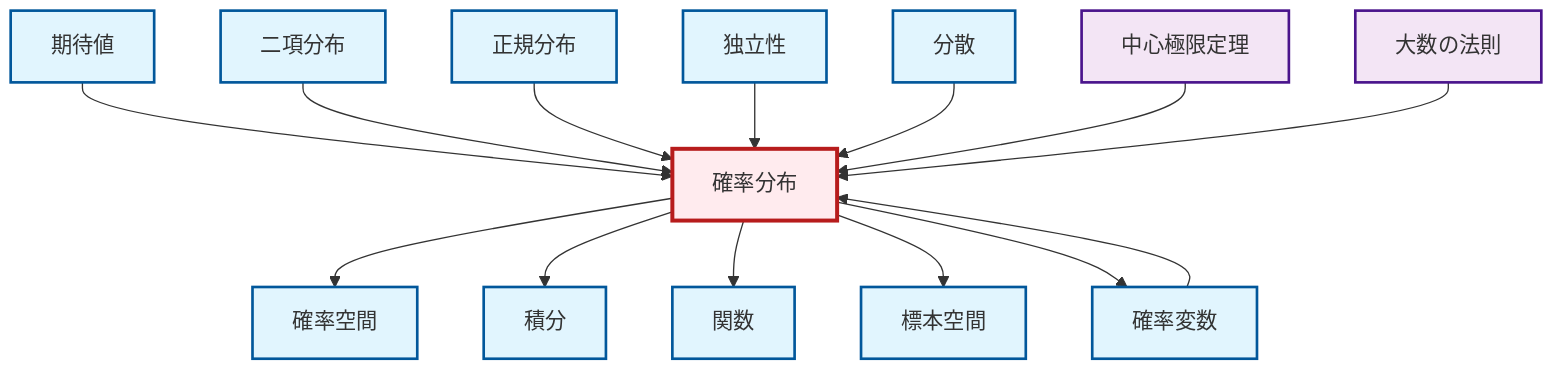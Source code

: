 graph TD
    classDef definition fill:#e1f5fe,stroke:#01579b,stroke-width:2px
    classDef theorem fill:#f3e5f5,stroke:#4a148c,stroke-width:2px
    classDef axiom fill:#fff3e0,stroke:#e65100,stroke-width:2px
    classDef example fill:#e8f5e9,stroke:#1b5e20,stroke-width:2px
    classDef current fill:#ffebee,stroke:#b71c1c,stroke-width:3px
    def-integral["積分"]:::definition
    def-sample-space["標本空間"]:::definition
    def-expectation["期待値"]:::definition
    def-independence["独立性"]:::definition
    def-binomial-distribution["二項分布"]:::definition
    def-random-variable["確率変数"]:::definition
    def-normal-distribution["正規分布"]:::definition
    thm-central-limit["中心極限定理"]:::theorem
    thm-law-of-large-numbers["大数の法則"]:::theorem
    def-variance["分散"]:::definition
    def-function["関数"]:::definition
    def-probability-space["確率空間"]:::definition
    def-probability-distribution["確率分布"]:::definition
    def-probability-distribution --> def-probability-space
    def-random-variable --> def-probability-distribution
    def-expectation --> def-probability-distribution
    def-binomial-distribution --> def-probability-distribution
    def-normal-distribution --> def-probability-distribution
    def-independence --> def-probability-distribution
    def-probability-distribution --> def-integral
    def-probability-distribution --> def-function
    def-probability-distribution --> def-sample-space
    def-probability-distribution --> def-random-variable
    def-variance --> def-probability-distribution
    thm-central-limit --> def-probability-distribution
    thm-law-of-large-numbers --> def-probability-distribution
    class def-probability-distribution current